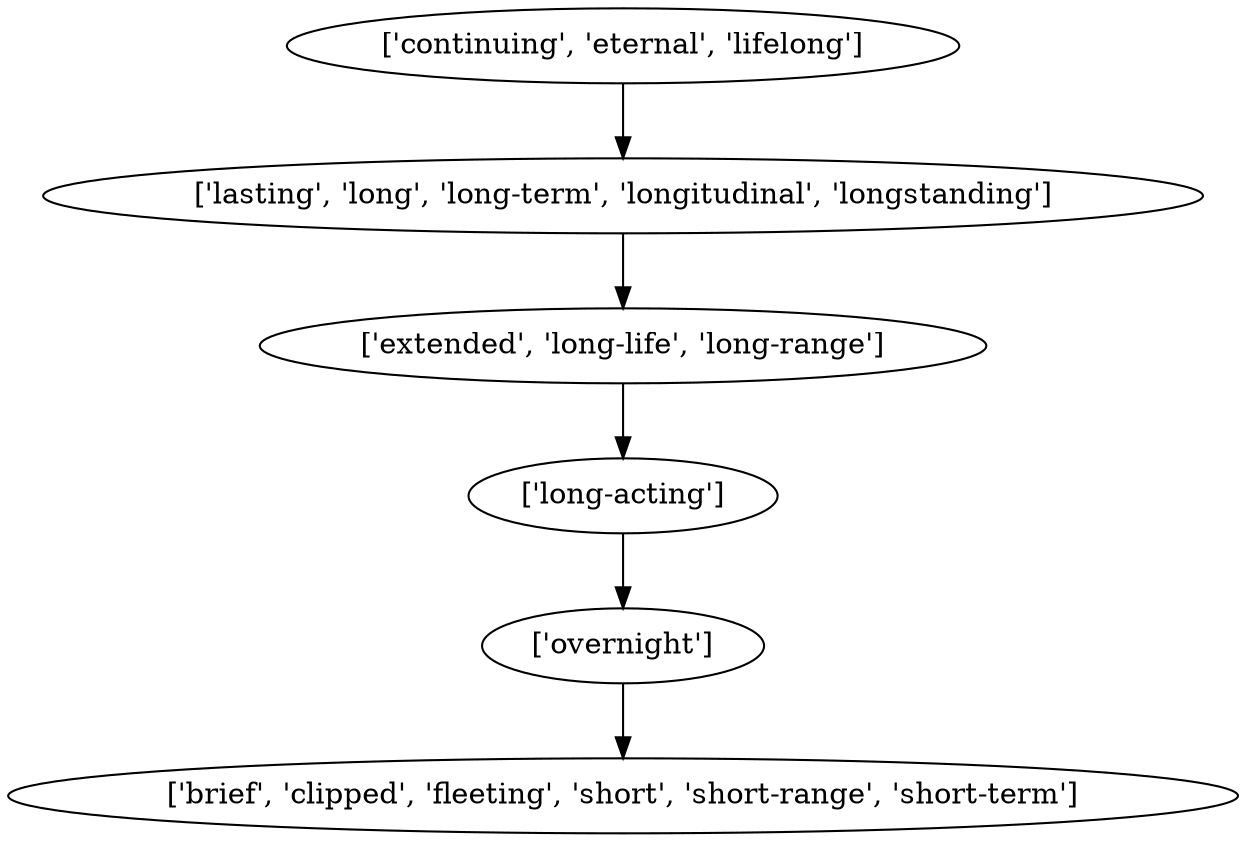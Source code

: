 strict digraph  {
	"['continuing', 'eternal', 'lifelong']" -> "['lasting', 'long', 'long-term', 'longitudinal', 'longstanding']";
	"['lasting', 'long', 'long-term', 'longitudinal', 'longstanding']" -> "['extended', 'long-life', 'long-range']";
	"['overnight']" -> "['brief', 'clipped', 'fleeting', 'short', 'short-range', 'short-term']";
	"['long-acting']" -> "['overnight']";
	"['extended', 'long-life', 'long-range']" -> "['long-acting']";
}
